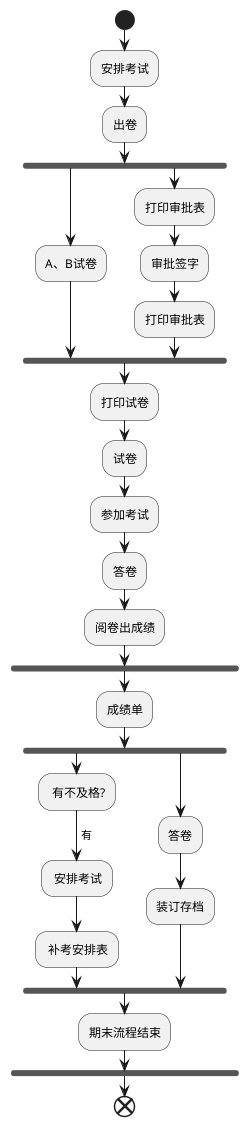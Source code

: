 ﻿@startuml
start
:安排考试;
:出卷;
fork
:A、B试卷;
fork again
:打印审批表;
:审批签字;
:打印审批表;
endfork;
:打印试卷;
:试卷;
:参加考试;
:答卷;
:阅卷出成绩;
    fork
    :成绩单;
    fork
    : 有不及格?;
     ->有;
    : 安排考试;
    : 补考安排表;
    fork again
    :答卷;
    :装订存档;
    endfork;
    :期末流程结束;
    endfork;
end
@enduml


